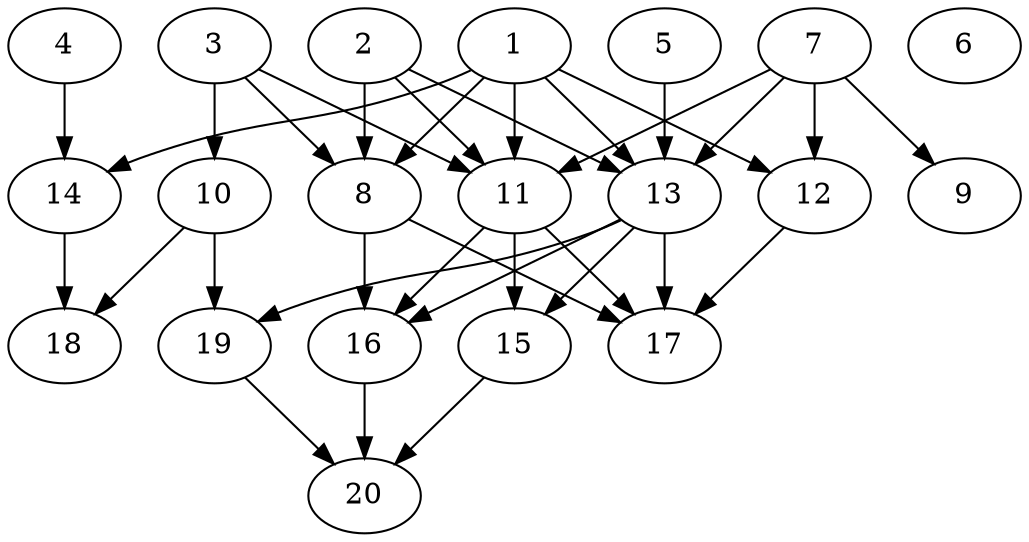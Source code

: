 // DAG automatically generated by daggen at Wed Jul 24 21:21:55 2019
// ./daggen --dot -n 20 --ccr 0.3 --fat 0.8 --regular 0.5 --density 0.6 --mindata 5242880 --maxdata 52428800 
digraph G {
  1 [size="105448107", alpha="0.10", expect_size="31634432"] 
  1 -> 8 [size ="31634432"]
  1 -> 11 [size ="31634432"]
  1 -> 12 [size ="31634432"]
  1 -> 13 [size ="31634432"]
  1 -> 14 [size ="31634432"]
  2 [size="113585493", alpha="0.04", expect_size="34075648"] 
  2 -> 8 [size ="34075648"]
  2 -> 11 [size ="34075648"]
  2 -> 13 [size ="34075648"]
  3 [size="137768960", alpha="0.12", expect_size="41330688"] 
  3 -> 8 [size ="41330688"]
  3 -> 10 [size ="41330688"]
  3 -> 11 [size ="41330688"]
  4 [size="168779093", alpha="0.16", expect_size="50633728"] 
  4 -> 14 [size ="50633728"]
  5 [size="53661013", alpha="0.18", expect_size="16098304"] 
  5 -> 13 [size ="16098304"]
  6 [size="125791573", alpha="0.12", expect_size="37737472"] 
  7 [size="22647467", alpha="0.03", expect_size="6794240"] 
  7 -> 9 [size ="6794240"]
  7 -> 11 [size ="6794240"]
  7 -> 12 [size ="6794240"]
  7 -> 13 [size ="6794240"]
  8 [size="59658240", alpha="0.20", expect_size="17897472"] 
  8 -> 16 [size ="17897472"]
  8 -> 17 [size ="17897472"]
  9 [size="100471467", alpha="0.08", expect_size="30141440"] 
  10 [size="147148800", alpha="0.08", expect_size="44144640"] 
  10 -> 18 [size ="44144640"]
  10 -> 19 [size ="44144640"]
  11 [size="49667413", alpha="0.09", expect_size="14900224"] 
  11 -> 15 [size ="14900224"]
  11 -> 16 [size ="14900224"]
  11 -> 17 [size ="14900224"]
  12 [size="128266240", alpha="0.06", expect_size="38479872"] 
  12 -> 17 [size ="38479872"]
  13 [size="161013760", alpha="0.12", expect_size="48304128"] 
  13 -> 15 [size ="48304128"]
  13 -> 16 [size ="48304128"]
  13 -> 17 [size ="48304128"]
  13 -> 19 [size ="48304128"]
  14 [size="95156907", alpha="0.12", expect_size="28547072"] 
  14 -> 18 [size ="28547072"]
  15 [size="63115947", alpha="0.14", expect_size="18934784"] 
  15 -> 20 [size ="18934784"]
  16 [size="46175573", alpha="0.03", expect_size="13852672"] 
  16 -> 20 [size ="13852672"]
  17 [size="139779413", alpha="0.16", expect_size="41933824"] 
  18 [size="164447573", alpha="0.14", expect_size="49334272"] 
  19 [size="161440427", alpha="0.08", expect_size="48432128"] 
  19 -> 20 [size ="48432128"]
  20 [size="65890987", alpha="0.08", expect_size="19767296"] 
}
